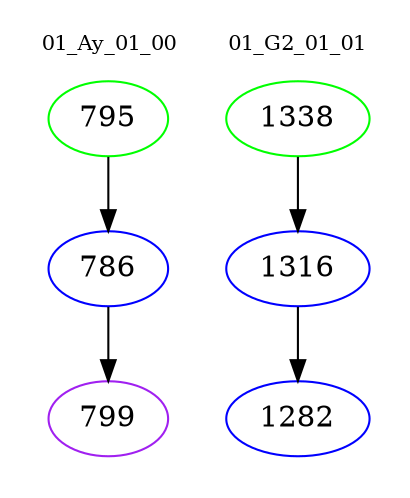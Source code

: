 digraph{
subgraph cluster_0 {
color = white
label = "01_Ay_01_00";
fontsize=10;
T0_795 [label="795", color="green"]
T0_795 -> T0_786 [color="black"]
T0_786 [label="786", color="blue"]
T0_786 -> T0_799 [color="black"]
T0_799 [label="799", color="purple"]
}
subgraph cluster_1 {
color = white
label = "01_G2_01_01";
fontsize=10;
T1_1338 [label="1338", color="green"]
T1_1338 -> T1_1316 [color="black"]
T1_1316 [label="1316", color="blue"]
T1_1316 -> T1_1282 [color="black"]
T1_1282 [label="1282", color="blue"]
}
}
